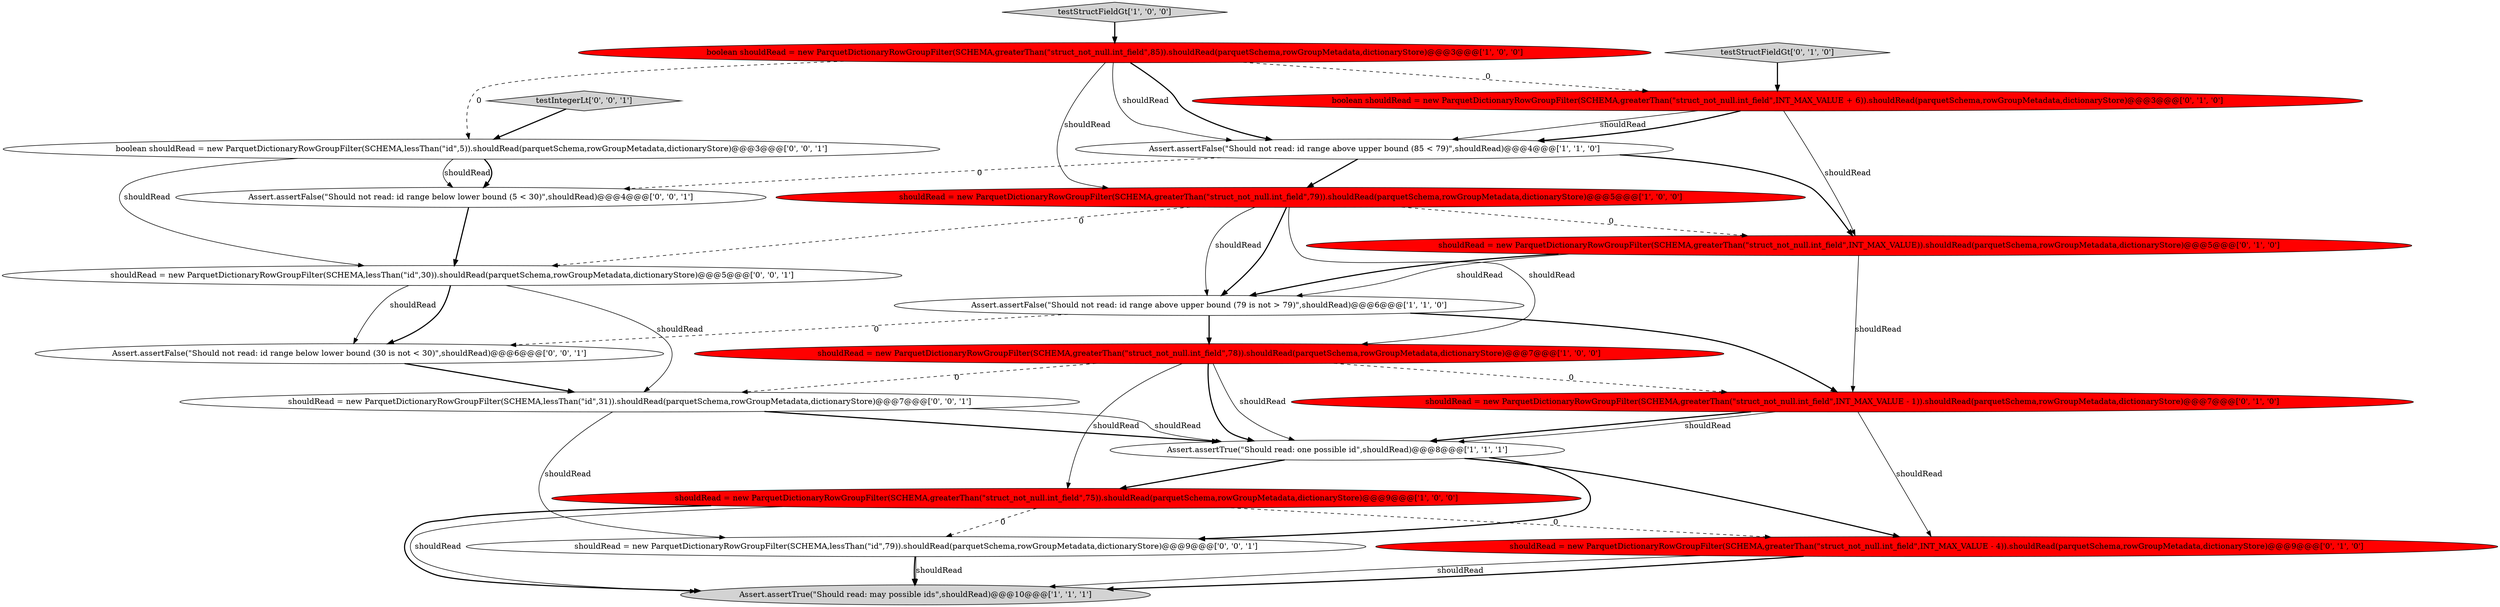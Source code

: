 digraph {
5 [style = filled, label = "Assert.assertTrue(\"Should read: may possible ids\",shouldRead)@@@10@@@['1', '1', '1']", fillcolor = lightgray, shape = ellipse image = "AAA0AAABBB1BBB"];
11 [style = filled, label = "testStructFieldGt['0', '1', '0']", fillcolor = lightgray, shape = diamond image = "AAA0AAABBB2BBB"];
13 [style = filled, label = "boolean shouldRead = new ParquetDictionaryRowGroupFilter(SCHEMA,greaterThan(\"struct_not_null.int_field\",INT_MAX_VALUE + 6)).shouldRead(parquetSchema,rowGroupMetadata,dictionaryStore)@@@3@@@['0', '1', '0']", fillcolor = red, shape = ellipse image = "AAA1AAABBB2BBB"];
3 [style = filled, label = "Assert.assertFalse(\"Should not read: id range above upper bound (79 is not > 79)\",shouldRead)@@@6@@@['1', '1', '0']", fillcolor = white, shape = ellipse image = "AAA0AAABBB1BBB"];
6 [style = filled, label = "shouldRead = new ParquetDictionaryRowGroupFilter(SCHEMA,greaterThan(\"struct_not_null.int_field\",75)).shouldRead(parquetSchema,rowGroupMetadata,dictionaryStore)@@@9@@@['1', '0', '0']", fillcolor = red, shape = ellipse image = "AAA1AAABBB1BBB"];
1 [style = filled, label = "shouldRead = new ParquetDictionaryRowGroupFilter(SCHEMA,greaterThan(\"struct_not_null.int_field\",79)).shouldRead(parquetSchema,rowGroupMetadata,dictionaryStore)@@@5@@@['1', '0', '0']", fillcolor = red, shape = ellipse image = "AAA1AAABBB1BBB"];
9 [style = filled, label = "shouldRead = new ParquetDictionaryRowGroupFilter(SCHEMA,greaterThan(\"struct_not_null.int_field\",INT_MAX_VALUE - 4)).shouldRead(parquetSchema,rowGroupMetadata,dictionaryStore)@@@9@@@['0', '1', '0']", fillcolor = red, shape = ellipse image = "AAA1AAABBB2BBB"];
10 [style = filled, label = "shouldRead = new ParquetDictionaryRowGroupFilter(SCHEMA,greaterThan(\"struct_not_null.int_field\",INT_MAX_VALUE - 1)).shouldRead(parquetSchema,rowGroupMetadata,dictionaryStore)@@@7@@@['0', '1', '0']", fillcolor = red, shape = ellipse image = "AAA1AAABBB2BBB"];
14 [style = filled, label = "Assert.assertFalse(\"Should not read: id range below lower bound (5 < 30)\",shouldRead)@@@4@@@['0', '0', '1']", fillcolor = white, shape = ellipse image = "AAA0AAABBB3BBB"];
7 [style = filled, label = "shouldRead = new ParquetDictionaryRowGroupFilter(SCHEMA,greaterThan(\"struct_not_null.int_field\",78)).shouldRead(parquetSchema,rowGroupMetadata,dictionaryStore)@@@7@@@['1', '0', '0']", fillcolor = red, shape = ellipse image = "AAA1AAABBB1BBB"];
17 [style = filled, label = "shouldRead = new ParquetDictionaryRowGroupFilter(SCHEMA,lessThan(\"id\",30)).shouldRead(parquetSchema,rowGroupMetadata,dictionaryStore)@@@5@@@['0', '0', '1']", fillcolor = white, shape = ellipse image = "AAA0AAABBB3BBB"];
2 [style = filled, label = "boolean shouldRead = new ParquetDictionaryRowGroupFilter(SCHEMA,greaterThan(\"struct_not_null.int_field\",85)).shouldRead(parquetSchema,rowGroupMetadata,dictionaryStore)@@@3@@@['1', '0', '0']", fillcolor = red, shape = ellipse image = "AAA1AAABBB1BBB"];
0 [style = filled, label = "Assert.assertFalse(\"Should not read: id range above upper bound (85 < 79)\",shouldRead)@@@4@@@['1', '1', '0']", fillcolor = white, shape = ellipse image = "AAA0AAABBB1BBB"];
15 [style = filled, label = "boolean shouldRead = new ParquetDictionaryRowGroupFilter(SCHEMA,lessThan(\"id\",5)).shouldRead(parquetSchema,rowGroupMetadata,dictionaryStore)@@@3@@@['0', '0', '1']", fillcolor = white, shape = ellipse image = "AAA0AAABBB3BBB"];
8 [style = filled, label = "Assert.assertTrue(\"Should read: one possible id\",shouldRead)@@@8@@@['1', '1', '1']", fillcolor = white, shape = ellipse image = "AAA0AAABBB1BBB"];
16 [style = filled, label = "Assert.assertFalse(\"Should not read: id range below lower bound (30 is not < 30)\",shouldRead)@@@6@@@['0', '0', '1']", fillcolor = white, shape = ellipse image = "AAA0AAABBB3BBB"];
4 [style = filled, label = "testStructFieldGt['1', '0', '0']", fillcolor = lightgray, shape = diamond image = "AAA0AAABBB1BBB"];
12 [style = filled, label = "shouldRead = new ParquetDictionaryRowGroupFilter(SCHEMA,greaterThan(\"struct_not_null.int_field\",INT_MAX_VALUE)).shouldRead(parquetSchema,rowGroupMetadata,dictionaryStore)@@@5@@@['0', '1', '0']", fillcolor = red, shape = ellipse image = "AAA1AAABBB2BBB"];
19 [style = filled, label = "shouldRead = new ParquetDictionaryRowGroupFilter(SCHEMA,lessThan(\"id\",79)).shouldRead(parquetSchema,rowGroupMetadata,dictionaryStore)@@@9@@@['0', '0', '1']", fillcolor = white, shape = ellipse image = "AAA0AAABBB3BBB"];
20 [style = filled, label = "shouldRead = new ParquetDictionaryRowGroupFilter(SCHEMA,lessThan(\"id\",31)).shouldRead(parquetSchema,rowGroupMetadata,dictionaryStore)@@@7@@@['0', '0', '1']", fillcolor = white, shape = ellipse image = "AAA0AAABBB3BBB"];
18 [style = filled, label = "testIntegerLt['0', '0', '1']", fillcolor = lightgray, shape = diamond image = "AAA0AAABBB3BBB"];
1->3 [style = solid, label="shouldRead"];
15->14 [style = solid, label="shouldRead"];
15->17 [style = solid, label="shouldRead"];
15->14 [style = bold, label=""];
13->12 [style = solid, label="shouldRead"];
8->19 [style = bold, label=""];
0->12 [style = bold, label=""];
6->9 [style = dashed, label="0"];
18->15 [style = bold, label=""];
2->0 [style = solid, label="shouldRead"];
1->3 [style = bold, label=""];
3->16 [style = dashed, label="0"];
7->20 [style = dashed, label="0"];
14->17 [style = bold, label=""];
8->6 [style = bold, label=""];
2->1 [style = solid, label="shouldRead"];
4->2 [style = bold, label=""];
7->8 [style = bold, label=""];
7->6 [style = solid, label="shouldRead"];
17->16 [style = solid, label="shouldRead"];
6->5 [style = solid, label="shouldRead"];
10->9 [style = solid, label="shouldRead"];
17->20 [style = solid, label="shouldRead"];
2->15 [style = dashed, label="0"];
0->14 [style = dashed, label="0"];
19->5 [style = bold, label=""];
3->10 [style = bold, label=""];
1->12 [style = dashed, label="0"];
6->5 [style = bold, label=""];
20->8 [style = bold, label=""];
2->0 [style = bold, label=""];
1->17 [style = dashed, label="0"];
10->8 [style = bold, label=""];
3->7 [style = bold, label=""];
2->13 [style = dashed, label="0"];
12->10 [style = solid, label="shouldRead"];
0->1 [style = bold, label=""];
11->13 [style = bold, label=""];
6->19 [style = dashed, label="0"];
13->0 [style = solid, label="shouldRead"];
8->9 [style = bold, label=""];
9->5 [style = bold, label=""];
7->10 [style = dashed, label="0"];
9->5 [style = solid, label="shouldRead"];
12->3 [style = bold, label=""];
1->7 [style = solid, label="shouldRead"];
20->19 [style = solid, label="shouldRead"];
12->3 [style = solid, label="shouldRead"];
20->8 [style = solid, label="shouldRead"];
16->20 [style = bold, label=""];
7->8 [style = solid, label="shouldRead"];
10->8 [style = solid, label="shouldRead"];
17->16 [style = bold, label=""];
13->0 [style = bold, label=""];
19->5 [style = solid, label="shouldRead"];
}
